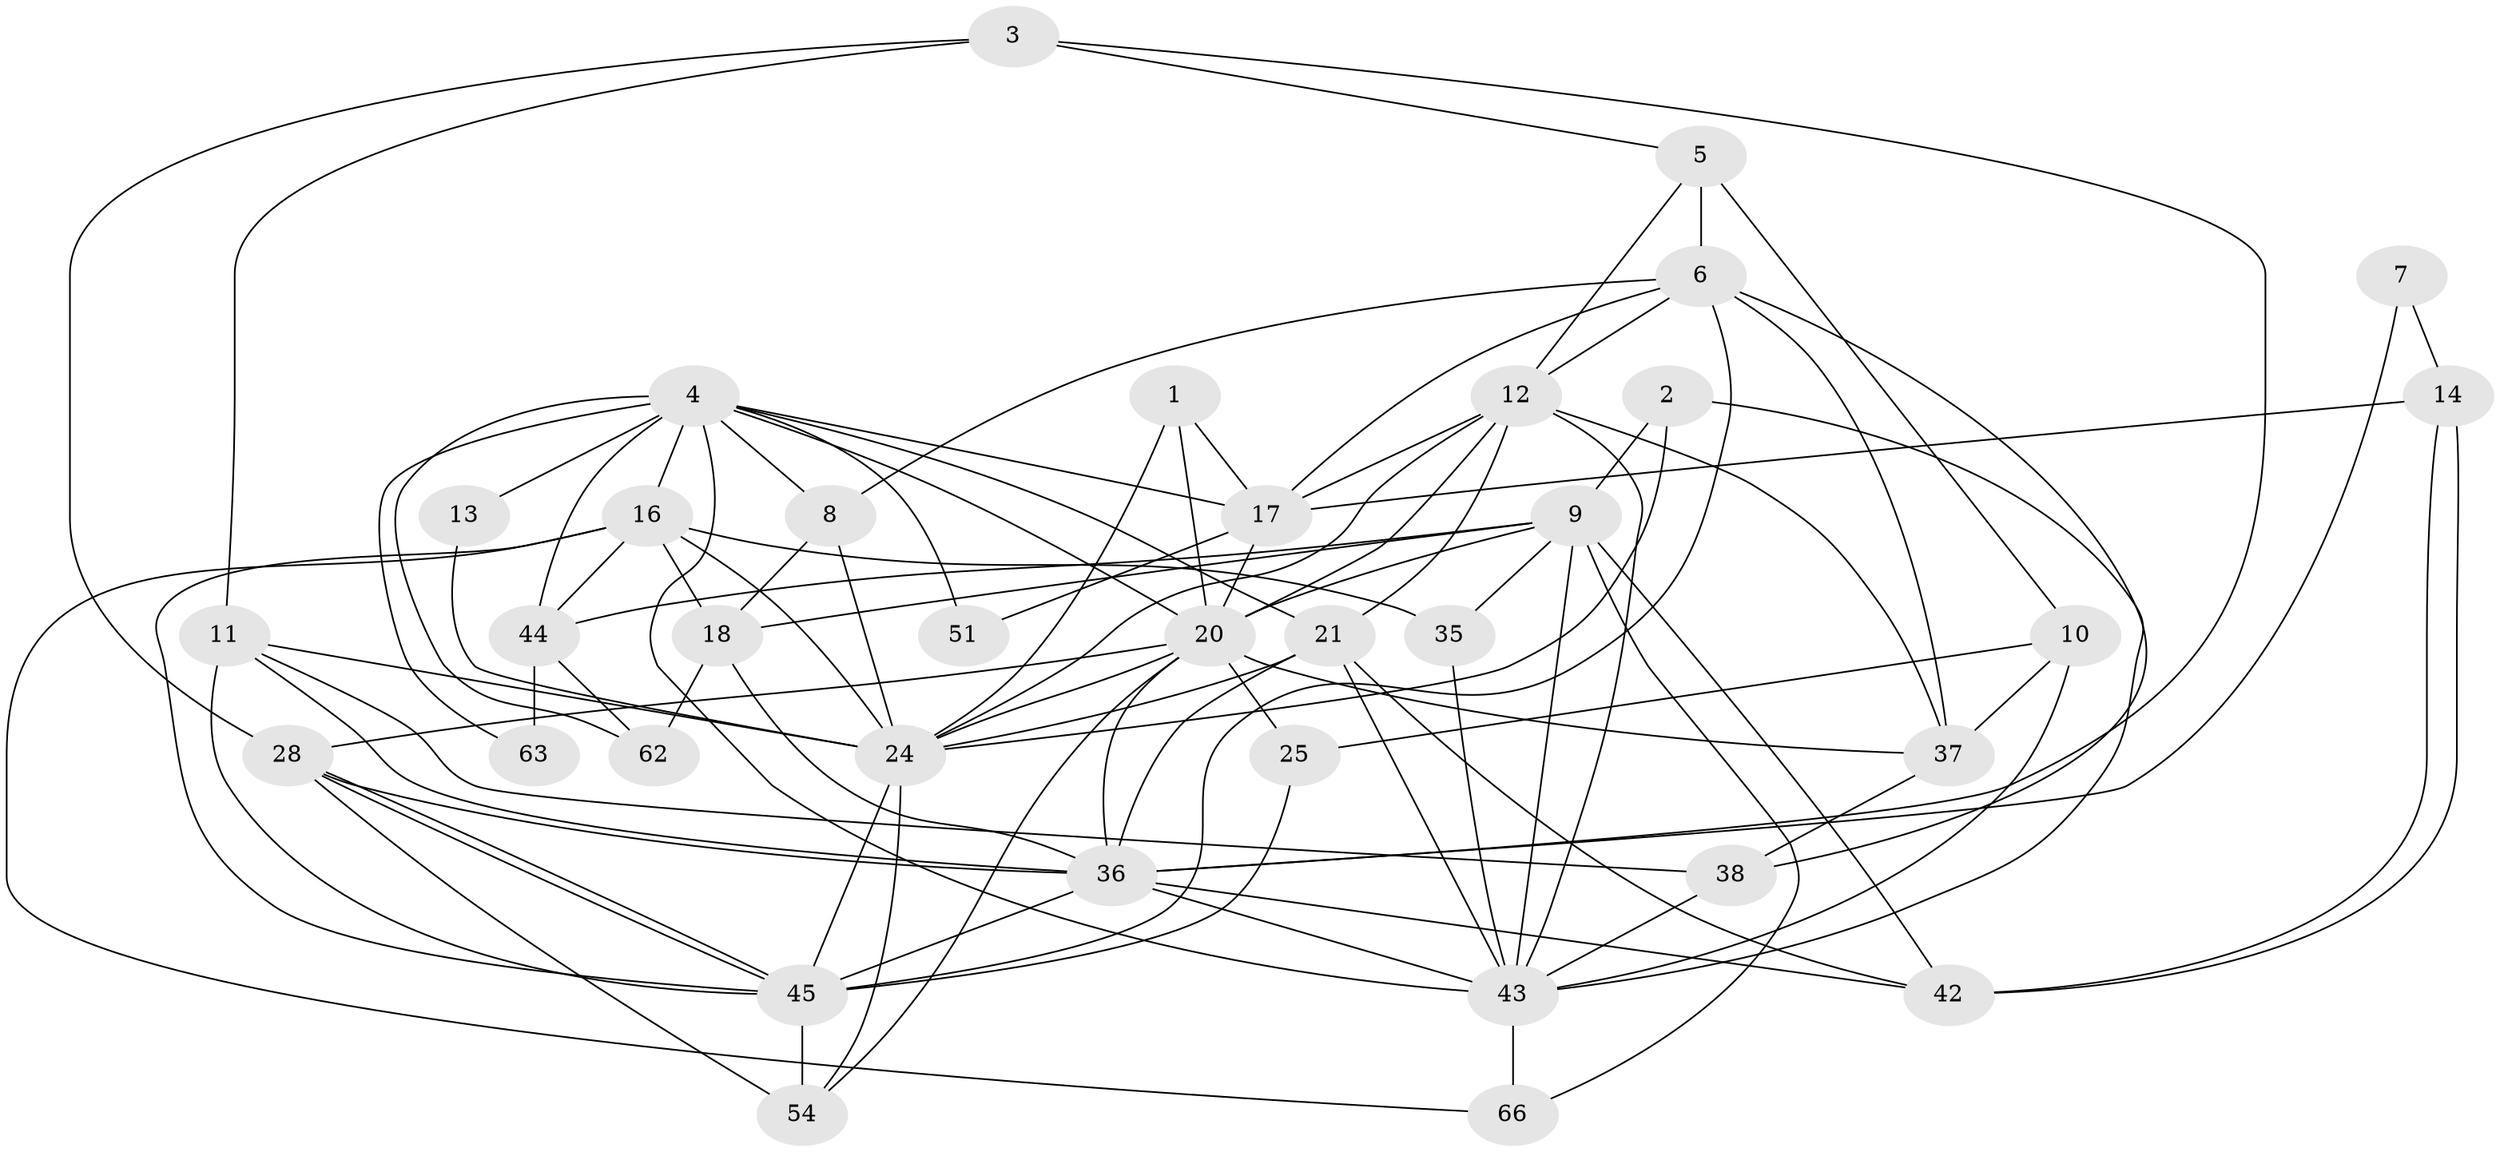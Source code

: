 // original degree distribution, {4: 0.29577464788732394, 3: 0.2535211267605634, 2: 0.1267605633802817, 5: 0.22535211267605634, 8: 0.028169014084507043, 6: 0.04225352112676056, 7: 0.028169014084507043}
// Generated by graph-tools (version 1.1) at 2025/15/03/09/25 04:15:06]
// undirected, 35 vertices, 95 edges
graph export_dot {
graph [start="1"]
  node [color=gray90,style=filled];
  1;
  2 [super="+22"];
  3;
  4 [super="+19"];
  5 [super="+57"];
  6 [super="+15"];
  7;
  8 [super="+48"];
  9 [super="+49+41"];
  10;
  11 [super="+53"];
  12 [super="+27+47"];
  13;
  14;
  16 [super="+61"];
  17 [super="+71+40"];
  18 [super="+50"];
  20 [super="+29+26+23"];
  21 [super="+60"];
  24 [super="+67+32"];
  25;
  28 [super="+39"];
  35;
  36 [super="+59+70"];
  37 [super="+56"];
  38;
  42;
  43 [super="+68"];
  44 [super="+46"];
  45 [super="+69+55"];
  51;
  54 [super="+64"];
  62;
  63;
  66;
  1 -- 17;
  1 -- 20;
  1 -- 24;
  2 -- 9;
  2 -- 43;
  2 -- 24;
  3 -- 5;
  3 -- 11;
  3 -- 28;
  3 -- 36;
  4 -- 44 [weight=2];
  4 -- 13;
  4 -- 16;
  4 -- 17;
  4 -- 51;
  4 -- 20;
  4 -- 62;
  4 -- 63;
  4 -- 21;
  4 -- 43;
  4 -- 8;
  5 -- 10 [weight=2];
  5 -- 12;
  5 -- 6;
  6 -- 38;
  6 -- 17;
  6 -- 12;
  6 -- 37;
  6 -- 45;
  6 -- 8;
  7 -- 14;
  7 -- 36;
  8 -- 18 [weight=2];
  8 -- 24;
  9 -- 66;
  9 -- 42;
  9 -- 44;
  9 -- 20 [weight=2];
  9 -- 18;
  9 -- 35;
  9 -- 43;
  10 -- 25;
  10 -- 37;
  10 -- 43;
  11 -- 45;
  11 -- 38;
  11 -- 36;
  11 -- 24;
  12 -- 24;
  12 -- 17;
  12 -- 37;
  12 -- 21;
  12 -- 43;
  12 -- 20;
  13 -- 24;
  14 -- 42;
  14 -- 42;
  14 -- 17;
  16 -- 66;
  16 -- 18;
  16 -- 35;
  16 -- 44;
  16 -- 45;
  16 -- 24;
  17 -- 51;
  17 -- 20;
  18 -- 36;
  18 -- 62;
  20 -- 25;
  20 -- 28;
  20 -- 54;
  20 -- 36;
  20 -- 37;
  20 -- 24;
  21 -- 43;
  21 -- 42;
  21 -- 36 [weight=2];
  21 -- 24;
  24 -- 45 [weight=2];
  24 -- 54;
  25 -- 45;
  28 -- 45 [weight=2];
  28 -- 45;
  28 -- 54;
  28 -- 36;
  35 -- 43;
  36 -- 42;
  36 -- 43;
  36 -- 45;
  37 -- 38;
  38 -- 43;
  43 -- 66;
  44 -- 62;
  44 -- 63;
  45 -- 54 [weight=2];
}
